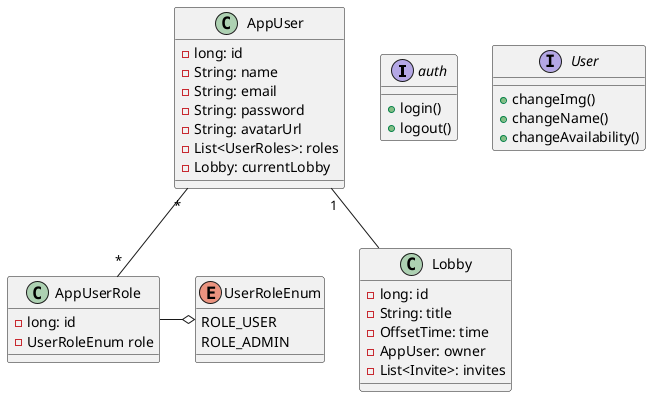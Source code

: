 @startuml api

interface auth {
+ login()
+ logout()
}

interface User {
+ changeImg()
+ changeName()
+ changeAvailability()
}

class AppUser{
- long: id
- String: name
- String: email
- String: password
- String: avatarUrl
- List<UserRoles>: roles
- Lobby: currentLobby
}

enum UserRoleEnum{
ROLE_USER
ROLE_ADMIN
}

class AppUserRole{
- long: id
- UserRoleEnum role
}

AppUserRole -o UserRoleEnum
AppUser"*"--"*"AppUserRole

class Lobby{
- long: id
- String: title
- OffsetTime: time
- AppUser: owner
- List<Invite>: invites
}
AppUser "1"-- Lobby

@enduml